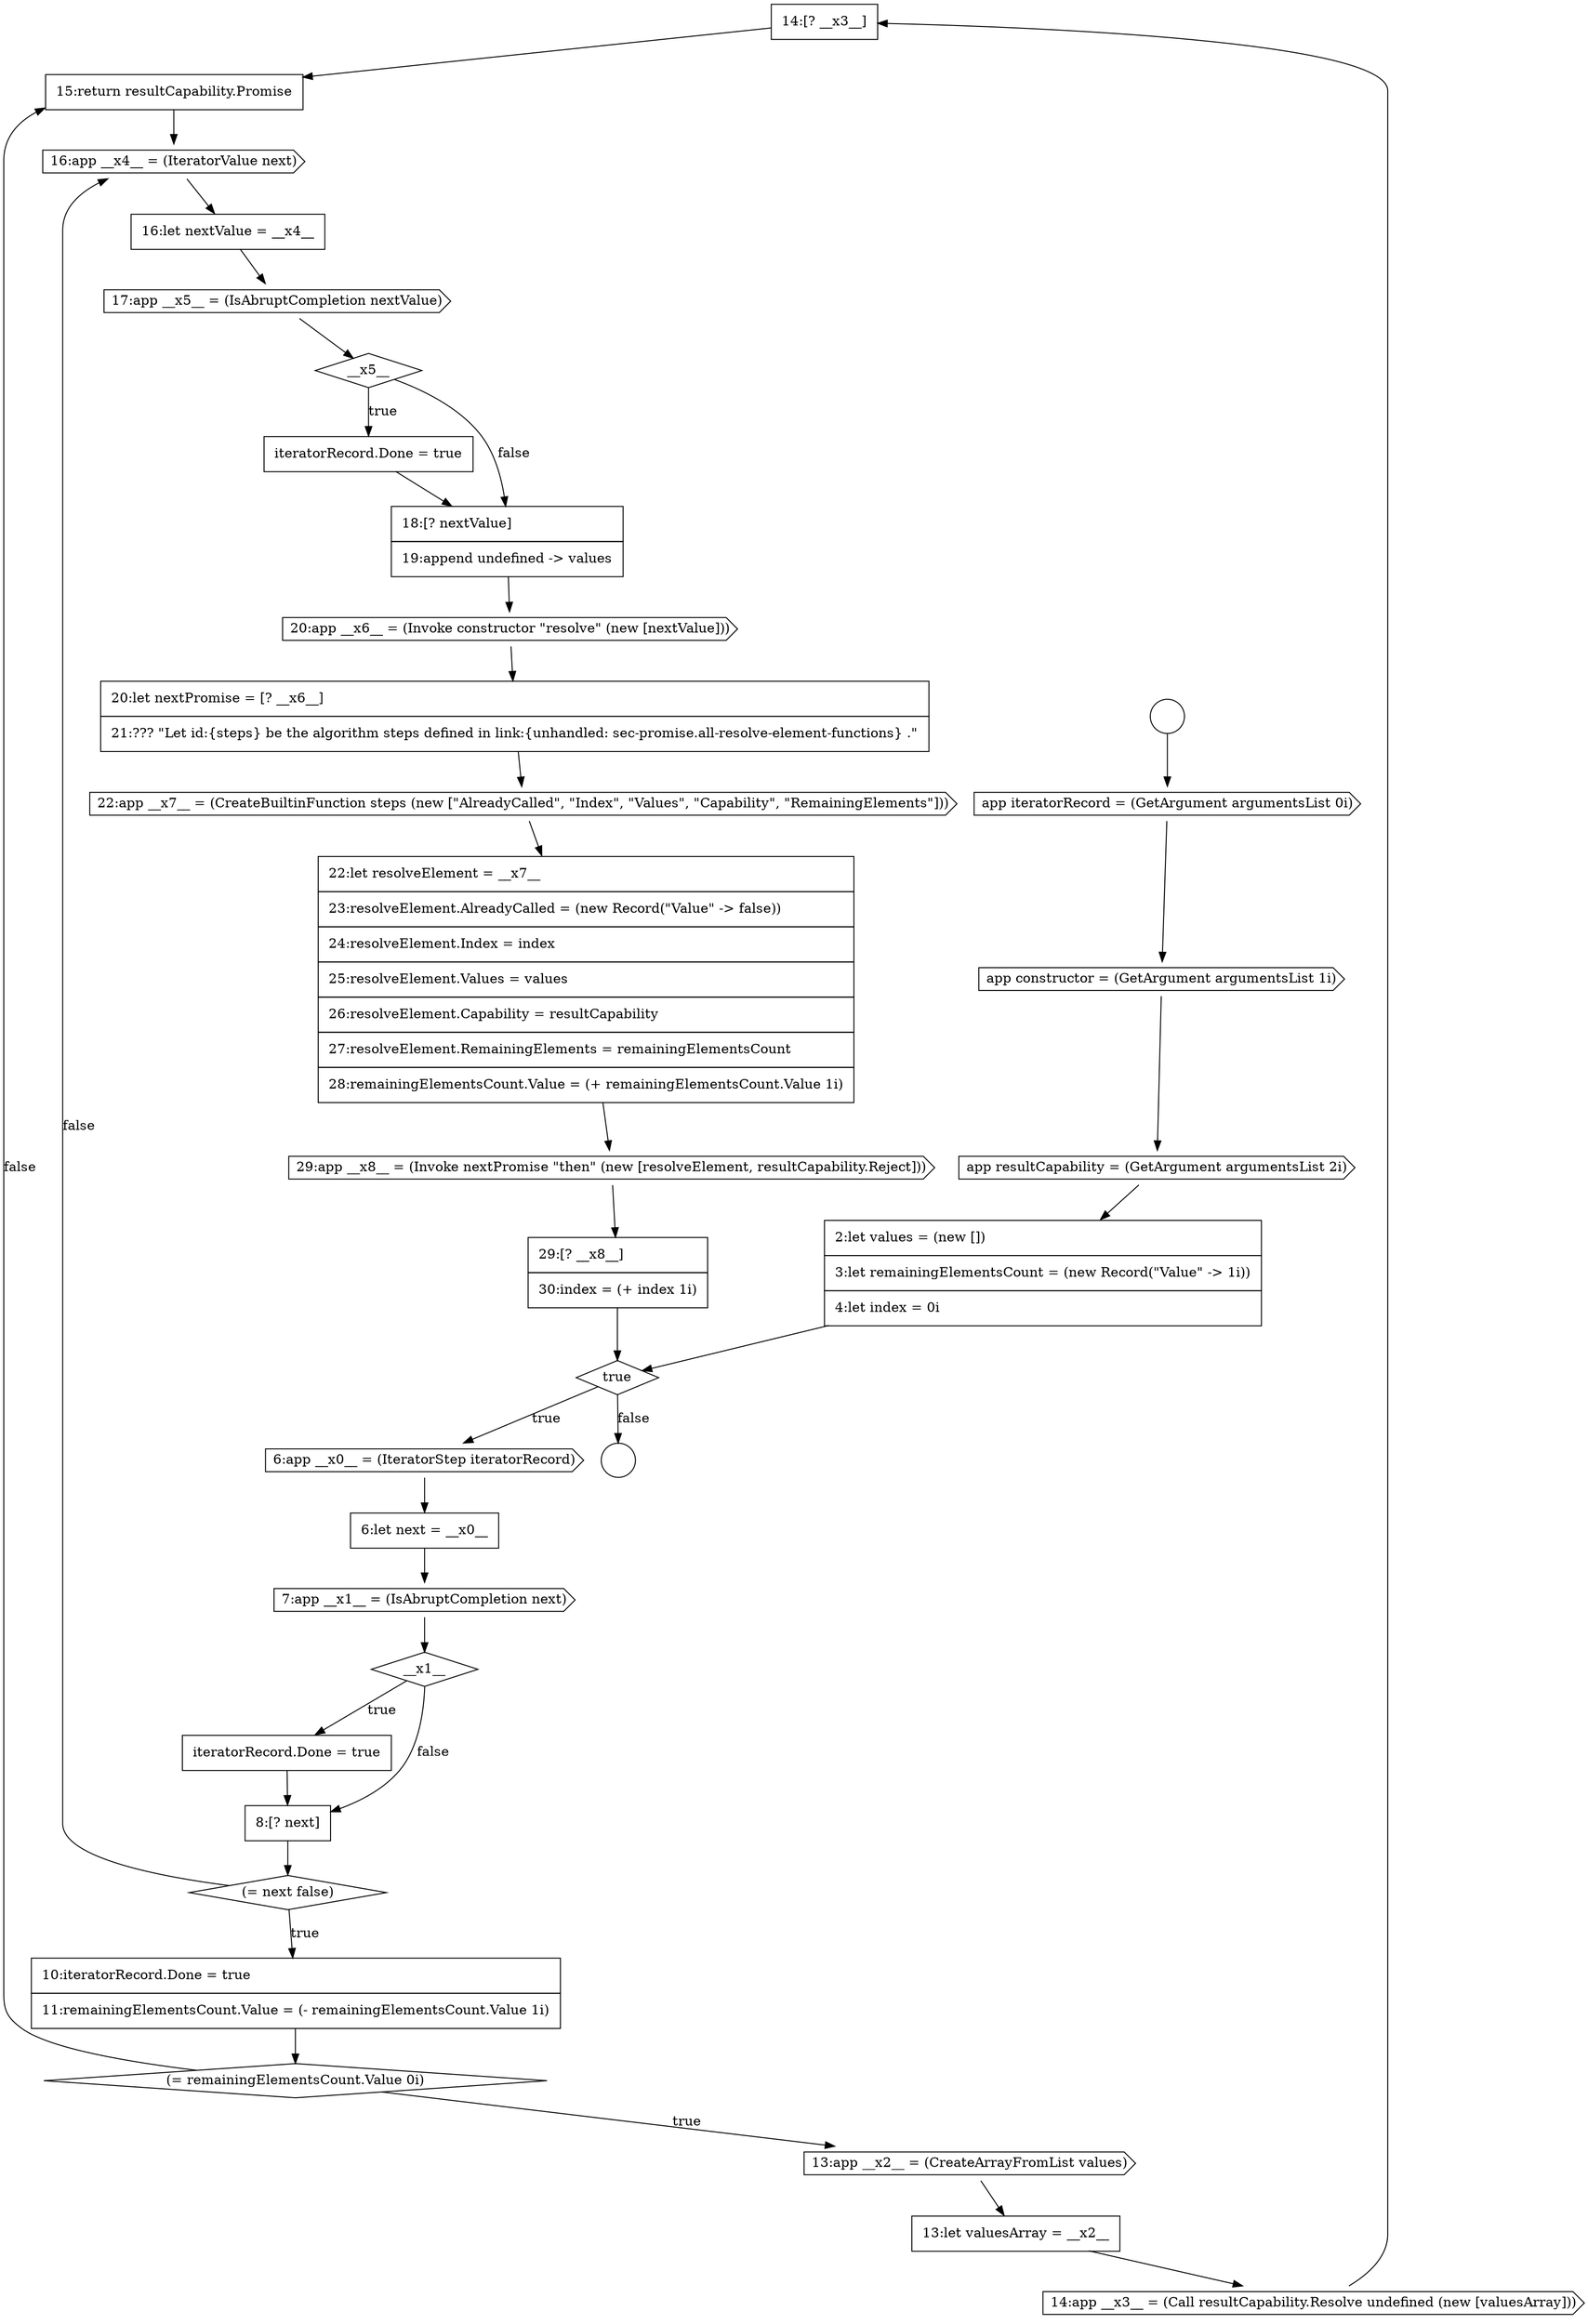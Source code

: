 digraph {
  node17715 [shape=none, margin=0, label=<<font color="black">
    <table border="0" cellborder="1" cellspacing="0" cellpadding="10">
      <tr><td align="left">14:[? __x3__]</td></tr>
    </table>
  </font>> color="black" fillcolor="white" style=filled]
  node17723 [shape=cds, label=<<font color="black">20:app __x6__ = (Invoke constructor &quot;resolve&quot; (new [nextValue]))</font>> color="black" fillcolor="white" style=filled]
  node17720 [shape=diamond, label=<<font color="black">__x5__</font>> color="black" fillcolor="white" style=filled]
  node17704 [shape=none, margin=0, label=<<font color="black">
    <table border="0" cellborder="1" cellspacing="0" cellpadding="10">
      <tr><td align="left">6:let next = __x0__</td></tr>
    </table>
  </font>> color="black" fillcolor="white" style=filled]
  node17721 [shape=none, margin=0, label=<<font color="black">
    <table border="0" cellborder="1" cellspacing="0" cellpadding="10">
      <tr><td align="left">iteratorRecord.Done = true</td></tr>
    </table>
  </font>> color="black" fillcolor="white" style=filled]
  node17728 [shape=none, margin=0, label=<<font color="black">
    <table border="0" cellborder="1" cellspacing="0" cellpadding="10">
      <tr><td align="left">29:[? __x8__]</td></tr>
      <tr><td align="left">30:index = (+ index 1i)</td></tr>
    </table>
  </font>> color="black" fillcolor="white" style=filled]
  node17698 [shape=cds, label=<<font color="black">app iteratorRecord = (GetArgument argumentsList 0i)</font>> color="black" fillcolor="white" style=filled]
  node17711 [shape=diamond, label=<<font color="black">(= remainingElementsCount.Value 0i)</font>> color="black" fillcolor="white" style=filled]
  node17714 [shape=cds, label=<<font color="black">14:app __x3__ = (Call resultCapability.Resolve undefined (new [valuesArray]))</font>> color="black" fillcolor="white" style=filled]
  node17707 [shape=none, margin=0, label=<<font color="black">
    <table border="0" cellborder="1" cellspacing="0" cellpadding="10">
      <tr><td align="left">iteratorRecord.Done = true</td></tr>
    </table>
  </font>> color="black" fillcolor="white" style=filled]
  node17710 [shape=none, margin=0, label=<<font color="black">
    <table border="0" cellborder="1" cellspacing="0" cellpadding="10">
      <tr><td align="left">10:iteratorRecord.Done = true</td></tr>
      <tr><td align="left">11:remainingElementsCount.Value = (- remainingElementsCount.Value 1i)</td></tr>
    </table>
  </font>> color="black" fillcolor="white" style=filled]
  node17724 [shape=none, margin=0, label=<<font color="black">
    <table border="0" cellborder="1" cellspacing="0" cellpadding="10">
      <tr><td align="left">20:let nextPromise = [? __x6__]</td></tr>
      <tr><td align="left">21:??? &quot;Let id:{steps} be the algorithm steps defined in link:{unhandled: sec-promise.all-resolve-element-functions} .&quot;</td></tr>
    </table>
  </font>> color="black" fillcolor="white" style=filled]
  node17697 [shape=circle label=" " color="black" fillcolor="white" style=filled]
  node17727 [shape=cds, label=<<font color="black">29:app __x8__ = (Invoke nextPromise &quot;then&quot; (new [resolveElement, resultCapability.Reject]))</font>> color="black" fillcolor="white" style=filled]
  node17702 [shape=diamond, label=<<font color="black">true</font>> color="black" fillcolor="white" style=filled]
  node17719 [shape=cds, label=<<font color="black">17:app __x5__ = (IsAbruptCompletion nextValue)</font>> color="black" fillcolor="white" style=filled]
  node17706 [shape=diamond, label=<<font color="black">__x1__</font>> color="black" fillcolor="white" style=filled]
  node17699 [shape=cds, label=<<font color="black">app constructor = (GetArgument argumentsList 1i)</font>> color="black" fillcolor="white" style=filled]
  node17726 [shape=none, margin=0, label=<<font color="black">
    <table border="0" cellborder="1" cellspacing="0" cellpadding="10">
      <tr><td align="left">22:let resolveElement = __x7__</td></tr>
      <tr><td align="left">23:resolveElement.AlreadyCalled = (new Record(&quot;Value&quot; -&gt; false))</td></tr>
      <tr><td align="left">24:resolveElement.Index = index</td></tr>
      <tr><td align="left">25:resolveElement.Values = values</td></tr>
      <tr><td align="left">26:resolveElement.Capability = resultCapability</td></tr>
      <tr><td align="left">27:resolveElement.RemainingElements = remainingElementsCount</td></tr>
      <tr><td align="left">28:remainingElementsCount.Value = (+ remainingElementsCount.Value 1i)</td></tr>
    </table>
  </font>> color="black" fillcolor="white" style=filled]
  node17709 [shape=diamond, label=<<font color="black">(= next false)</font>> color="black" fillcolor="white" style=filled]
  node17716 [shape=none, margin=0, label=<<font color="black">
    <table border="0" cellborder="1" cellspacing="0" cellpadding="10">
      <tr><td align="left">15:return resultCapability.Promise</td></tr>
    </table>
  </font>> color="black" fillcolor="white" style=filled]
  node17703 [shape=cds, label=<<font color="black">6:app __x0__ = (IteratorStep iteratorRecord)</font>> color="black" fillcolor="white" style=filled]
  node17700 [shape=cds, label=<<font color="black">app resultCapability = (GetArgument argumentsList 2i)</font>> color="black" fillcolor="white" style=filled]
  node17722 [shape=none, margin=0, label=<<font color="black">
    <table border="0" cellborder="1" cellspacing="0" cellpadding="10">
      <tr><td align="left">18:[? nextValue]</td></tr>
      <tr><td align="left">19:append undefined -&gt; values</td></tr>
    </table>
  </font>> color="black" fillcolor="white" style=filled]
  node17705 [shape=cds, label=<<font color="black">7:app __x1__ = (IsAbruptCompletion next)</font>> color="black" fillcolor="white" style=filled]
  node17712 [shape=cds, label=<<font color="black">13:app __x2__ = (CreateArrayFromList values)</font>> color="black" fillcolor="white" style=filled]
  node17725 [shape=cds, label=<<font color="black">22:app __x7__ = (CreateBuiltinFunction steps (new [&quot;AlreadyCalled&quot;, &quot;Index&quot;, &quot;Values&quot;, &quot;Capability&quot;, &quot;RemainingElements&quot;]))</font>> color="black" fillcolor="white" style=filled]
  node17708 [shape=none, margin=0, label=<<font color="black">
    <table border="0" cellborder="1" cellspacing="0" cellpadding="10">
      <tr><td align="left">8:[? next]</td></tr>
    </table>
  </font>> color="black" fillcolor="white" style=filled]
  node17713 [shape=none, margin=0, label=<<font color="black">
    <table border="0" cellborder="1" cellspacing="0" cellpadding="10">
      <tr><td align="left">13:let valuesArray = __x2__</td></tr>
    </table>
  </font>> color="black" fillcolor="white" style=filled]
  node17696 [shape=circle label=" " color="black" fillcolor="white" style=filled]
  node17717 [shape=cds, label=<<font color="black">16:app __x4__ = (IteratorValue next)</font>> color="black" fillcolor="white" style=filled]
  node17718 [shape=none, margin=0, label=<<font color="black">
    <table border="0" cellborder="1" cellspacing="0" cellpadding="10">
      <tr><td align="left">16:let nextValue = __x4__</td></tr>
    </table>
  </font>> color="black" fillcolor="white" style=filled]
  node17701 [shape=none, margin=0, label=<<font color="black">
    <table border="0" cellborder="1" cellspacing="0" cellpadding="10">
      <tr><td align="left">2:let values = (new [])</td></tr>
      <tr><td align="left">3:let remainingElementsCount = (new Record(&quot;Value&quot; -&gt; 1i))</td></tr>
      <tr><td align="left">4:let index = 0i</td></tr>
    </table>
  </font>> color="black" fillcolor="white" style=filled]
  node17728 -> node17702 [ color="black"]
  node17715 -> node17716 [ color="black"]
  node17713 -> node17714 [ color="black"]
  node17708 -> node17709 [ color="black"]
  node17725 -> node17726 [ color="black"]
  node17712 -> node17713 [ color="black"]
  node17700 -> node17701 [ color="black"]
  node17702 -> node17703 [label=<<font color="black">true</font>> color="black"]
  node17702 -> node17697 [label=<<font color="black">false</font>> color="black"]
  node17727 -> node17728 [ color="black"]
  node17698 -> node17699 [ color="black"]
  node17726 -> node17727 [ color="black"]
  node17707 -> node17708 [ color="black"]
  node17704 -> node17705 [ color="black"]
  node17706 -> node17707 [label=<<font color="black">true</font>> color="black"]
  node17706 -> node17708 [label=<<font color="black">false</font>> color="black"]
  node17710 -> node17711 [ color="black"]
  node17722 -> node17723 [ color="black"]
  node17718 -> node17719 [ color="black"]
  node17701 -> node17702 [ color="black"]
  node17716 -> node17717 [ color="black"]
  node17720 -> node17721 [label=<<font color="black">true</font>> color="black"]
  node17720 -> node17722 [label=<<font color="black">false</font>> color="black"]
  node17705 -> node17706 [ color="black"]
  node17714 -> node17715 [ color="black"]
  node17699 -> node17700 [ color="black"]
  node17717 -> node17718 [ color="black"]
  node17711 -> node17712 [label=<<font color="black">true</font>> color="black"]
  node17711 -> node17716 [label=<<font color="black">false</font>> color="black"]
  node17724 -> node17725 [ color="black"]
  node17696 -> node17698 [ color="black"]
  node17703 -> node17704 [ color="black"]
  node17709 -> node17710 [label=<<font color="black">true</font>> color="black"]
  node17709 -> node17717 [label=<<font color="black">false</font>> color="black"]
  node17719 -> node17720 [ color="black"]
  node17721 -> node17722 [ color="black"]
  node17723 -> node17724 [ color="black"]
}

